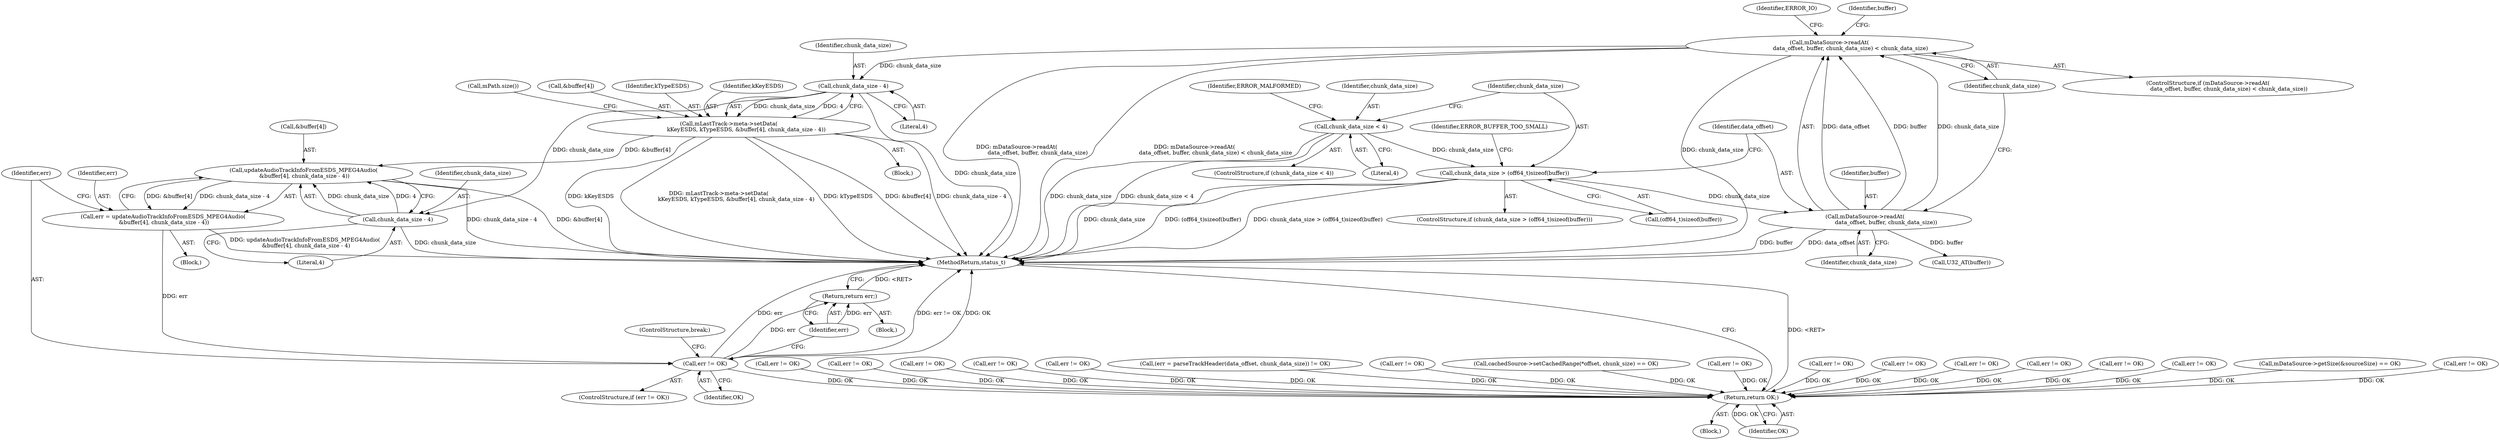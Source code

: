 digraph "0_Android_463a6f807e187828442949d1924e143cf07778c6@API" {
"1002073" [label="(Call,mDataSource->readAt(\n                        data_offset, buffer, chunk_data_size) < chunk_data_size)"];
"1002074" [label="(Call,mDataSource->readAt(\n                        data_offset, buffer, chunk_data_size))"];
"1002063" [label="(Call,chunk_data_size > (off64_t)sizeof(buffer))"];
"1002055" [label="(Call,chunk_data_size < 4)"];
"1002097" [label="(Call,chunk_data_size - 4)"];
"1002090" [label="(Call,mLastTrack->meta->setData(\n                    kKeyESDS, kTypeESDS, &buffer[4], chunk_data_size - 4))"];
"1002120" [label="(Call,updateAudioTrackInfoFromESDS_MPEG4Audio(\n &buffer[4], chunk_data_size - 4))"];
"1002118" [label="(Call,err = updateAudioTrackInfoFromESDS_MPEG4Audio(\n &buffer[4], chunk_data_size - 4))"];
"1002129" [label="(Call,err != OK)"];
"1002133" [label="(Return,return err;)"];
"1002909" [label="(Return,return OK;)"];
"1002125" [label="(Call,chunk_data_size - 4)"];
"1000493" [label="(Call,err != OK)"];
"1002130" [label="(Identifier,err)"];
"1002909" [label="(Return,return OK;)"];
"1002092" [label="(Identifier,kTypeESDS)"];
"1002090" [label="(Call,mLastTrack->meta->setData(\n                    kKeyESDS, kTypeESDS, &buffer[4], chunk_data_size - 4))"];
"1002091" [label="(Identifier,kKeyESDS)"];
"1002063" [label="(Call,chunk_data_size > (off64_t)sizeof(buffer))"];
"1002055" [label="(Call,chunk_data_size < 4)"];
"1002103" [label="(Call,mPath.size())"];
"1002859" [label="(Call,err != OK)"];
"1001973" [label="(Call,err != OK)"];
"1001992" [label="(Call,err != OK)"];
"1002065" [label="(Call,(off64_t)sizeof(buffer))"];
"1002099" [label="(Literal,4)"];
"1002076" [label="(Identifier,buffer)"];
"1002064" [label="(Identifier,chunk_data_size)"];
"1002072" [label="(ControlStructure,if (mDataSource->readAt(\n                        data_offset, buffer, chunk_data_size) < chunk_data_size))"];
"1002093" [label="(Call,&buffer[4])"];
"1002126" [label="(Identifier,chunk_data_size)"];
"1002071" [label="(Identifier,ERROR_BUFFER_TOO_SMALL)"];
"1002121" [label="(Call,&buffer[4])"];
"1002098" [label="(Identifier,chunk_data_size)"];
"1002057" [label="(Literal,4)"];
"1002125" [label="(Call,chunk_data_size - 4)"];
"1000565" [label="(Call,err != OK)"];
"1002116" [label="(Block,)"];
"1001791" [label="(Call,err != OK)"];
"1002135" [label="(ControlStructure,break;)"];
"1000191" [label="(Call,mDataSource->getSize(&sourceSize) == OK)"];
"1002120" [label="(Call,updateAudioTrackInfoFromESDS_MPEG4Audio(\n &buffer[4], chunk_data_size - 4))"];
"1002118" [label="(Call,err = updateAudioTrackInfoFromESDS_MPEG4Audio(\n &buffer[4], chunk_data_size - 4))"];
"1002133" [label="(Return,return err;)"];
"1001824" [label="(Call,err != OK)"];
"1002054" [label="(ControlStructure,if (chunk_data_size < 4))"];
"1001475" [label="(Call,err != OK)"];
"1002127" [label="(Literal,4)"];
"1002081" [label="(Identifier,ERROR_IO)"];
"1002074" [label="(Call,mDataSource->readAt(\n                        data_offset, buffer, chunk_data_size))"];
"1001744" [label="(Call,err != OK)"];
"1002330" [label="(Call,err != OK)"];
"1002295" [label="(Call,err != OK)"];
"1002049" [label="(Block,)"];
"1000106" [label="(Block,)"];
"1001772" [label="(Call,err != OK)"];
"1002078" [label="(Identifier,chunk_data_size)"];
"1002073" [label="(Call,mDataSource->readAt(\n                        data_offset, buffer, chunk_data_size) < chunk_data_size)"];
"1002084" [label="(Call,U32_AT(buffer))"];
"1002075" [label="(Identifier,data_offset)"];
"1002911" [label="(MethodReturn,status_t)"];
"1000988" [label="(Call,(err = parseTrackHeader(data_offset, chunk_data_size)) != OK)"];
"1001954" [label="(Call,err != OK)"];
"1002128" [label="(ControlStructure,if (err != OK))"];
"1002085" [label="(Identifier,buffer)"];
"1002910" [label="(Identifier,OK)"];
"1002056" [label="(Identifier,chunk_data_size)"];
"1002097" [label="(Call,chunk_data_size - 4)"];
"1002131" [label="(Identifier,OK)"];
"1002134" [label="(Identifier,err)"];
"1000394" [label="(Call,cachedSource->setCachedRange(*offset, chunk_size) == OK)"];
"1002132" [label="(Block,)"];
"1002062" [label="(ControlStructure,if (chunk_data_size > (off64_t)sizeof(buffer)))"];
"1002077" [label="(Identifier,chunk_data_size)"];
"1001610" [label="(Call,err != OK)"];
"1002060" [label="(Identifier,ERROR_MALFORMED)"];
"1002119" [label="(Identifier,err)"];
"1002129" [label="(Call,err != OK)"];
"1002073" -> "1002072"  [label="AST: "];
"1002073" -> "1002078"  [label="CFG: "];
"1002074" -> "1002073"  [label="AST: "];
"1002078" -> "1002073"  [label="AST: "];
"1002081" -> "1002073"  [label="CFG: "];
"1002085" -> "1002073"  [label="CFG: "];
"1002073" -> "1002911"  [label="DDG: mDataSource->readAt(\n                        data_offset, buffer, chunk_data_size) < chunk_data_size"];
"1002073" -> "1002911"  [label="DDG: chunk_data_size"];
"1002073" -> "1002911"  [label="DDG: mDataSource->readAt(\n                        data_offset, buffer, chunk_data_size)"];
"1002074" -> "1002073"  [label="DDG: data_offset"];
"1002074" -> "1002073"  [label="DDG: buffer"];
"1002074" -> "1002073"  [label="DDG: chunk_data_size"];
"1002073" -> "1002097"  [label="DDG: chunk_data_size"];
"1002074" -> "1002077"  [label="CFG: "];
"1002075" -> "1002074"  [label="AST: "];
"1002076" -> "1002074"  [label="AST: "];
"1002077" -> "1002074"  [label="AST: "];
"1002078" -> "1002074"  [label="CFG: "];
"1002074" -> "1002911"  [label="DDG: data_offset"];
"1002074" -> "1002911"  [label="DDG: buffer"];
"1002063" -> "1002074"  [label="DDG: chunk_data_size"];
"1002074" -> "1002084"  [label="DDG: buffer"];
"1002063" -> "1002062"  [label="AST: "];
"1002063" -> "1002065"  [label="CFG: "];
"1002064" -> "1002063"  [label="AST: "];
"1002065" -> "1002063"  [label="AST: "];
"1002071" -> "1002063"  [label="CFG: "];
"1002075" -> "1002063"  [label="CFG: "];
"1002063" -> "1002911"  [label="DDG: (off64_t)sizeof(buffer)"];
"1002063" -> "1002911"  [label="DDG: chunk_data_size > (off64_t)sizeof(buffer)"];
"1002063" -> "1002911"  [label="DDG: chunk_data_size"];
"1002055" -> "1002063"  [label="DDG: chunk_data_size"];
"1002055" -> "1002054"  [label="AST: "];
"1002055" -> "1002057"  [label="CFG: "];
"1002056" -> "1002055"  [label="AST: "];
"1002057" -> "1002055"  [label="AST: "];
"1002060" -> "1002055"  [label="CFG: "];
"1002064" -> "1002055"  [label="CFG: "];
"1002055" -> "1002911"  [label="DDG: chunk_data_size < 4"];
"1002055" -> "1002911"  [label="DDG: chunk_data_size"];
"1002097" -> "1002090"  [label="AST: "];
"1002097" -> "1002099"  [label="CFG: "];
"1002098" -> "1002097"  [label="AST: "];
"1002099" -> "1002097"  [label="AST: "];
"1002090" -> "1002097"  [label="CFG: "];
"1002097" -> "1002911"  [label="DDG: chunk_data_size"];
"1002097" -> "1002090"  [label="DDG: chunk_data_size"];
"1002097" -> "1002090"  [label="DDG: 4"];
"1002097" -> "1002125"  [label="DDG: chunk_data_size"];
"1002090" -> "1002049"  [label="AST: "];
"1002091" -> "1002090"  [label="AST: "];
"1002092" -> "1002090"  [label="AST: "];
"1002093" -> "1002090"  [label="AST: "];
"1002103" -> "1002090"  [label="CFG: "];
"1002090" -> "1002911"  [label="DDG: chunk_data_size - 4"];
"1002090" -> "1002911"  [label="DDG: kKeyESDS"];
"1002090" -> "1002911"  [label="DDG: mLastTrack->meta->setData(\n                    kKeyESDS, kTypeESDS, &buffer[4], chunk_data_size - 4)"];
"1002090" -> "1002911"  [label="DDG: kTypeESDS"];
"1002090" -> "1002911"  [label="DDG: &buffer[4]"];
"1002090" -> "1002120"  [label="DDG: &buffer[4]"];
"1002120" -> "1002118"  [label="AST: "];
"1002120" -> "1002125"  [label="CFG: "];
"1002121" -> "1002120"  [label="AST: "];
"1002125" -> "1002120"  [label="AST: "];
"1002118" -> "1002120"  [label="CFG: "];
"1002120" -> "1002911"  [label="DDG: &buffer[4]"];
"1002120" -> "1002911"  [label="DDG: chunk_data_size - 4"];
"1002120" -> "1002118"  [label="DDG: &buffer[4]"];
"1002120" -> "1002118"  [label="DDG: chunk_data_size - 4"];
"1002125" -> "1002120"  [label="DDG: chunk_data_size"];
"1002125" -> "1002120"  [label="DDG: 4"];
"1002118" -> "1002116"  [label="AST: "];
"1002119" -> "1002118"  [label="AST: "];
"1002130" -> "1002118"  [label="CFG: "];
"1002118" -> "1002911"  [label="DDG: updateAudioTrackInfoFromESDS_MPEG4Audio(\n &buffer[4], chunk_data_size - 4)"];
"1002118" -> "1002129"  [label="DDG: err"];
"1002129" -> "1002128"  [label="AST: "];
"1002129" -> "1002131"  [label="CFG: "];
"1002130" -> "1002129"  [label="AST: "];
"1002131" -> "1002129"  [label="AST: "];
"1002134" -> "1002129"  [label="CFG: "];
"1002135" -> "1002129"  [label="CFG: "];
"1002129" -> "1002911"  [label="DDG: OK"];
"1002129" -> "1002911"  [label="DDG: err"];
"1002129" -> "1002911"  [label="DDG: err != OK"];
"1002129" -> "1002133"  [label="DDG: err"];
"1002129" -> "1002909"  [label="DDG: OK"];
"1002133" -> "1002132"  [label="AST: "];
"1002133" -> "1002134"  [label="CFG: "];
"1002134" -> "1002133"  [label="AST: "];
"1002911" -> "1002133"  [label="CFG: "];
"1002133" -> "1002911"  [label="DDG: <RET>"];
"1002134" -> "1002133"  [label="DDG: err"];
"1002909" -> "1000106"  [label="AST: "];
"1002909" -> "1002910"  [label="CFG: "];
"1002910" -> "1002909"  [label="AST: "];
"1002911" -> "1002909"  [label="CFG: "];
"1002909" -> "1002911"  [label="DDG: <RET>"];
"1002910" -> "1002909"  [label="DDG: OK"];
"1002295" -> "1002909"  [label="DDG: OK"];
"1000191" -> "1002909"  [label="DDG: OK"];
"1001744" -> "1002909"  [label="DDG: OK"];
"1000493" -> "1002909"  [label="DDG: OK"];
"1000565" -> "1002909"  [label="DDG: OK"];
"1001772" -> "1002909"  [label="DDG: OK"];
"1001791" -> "1002909"  [label="DDG: OK"];
"1000394" -> "1002909"  [label="DDG: OK"];
"1002859" -> "1002909"  [label="DDG: OK"];
"1001973" -> "1002909"  [label="DDG: OK"];
"1001475" -> "1002909"  [label="DDG: OK"];
"1001610" -> "1002909"  [label="DDG: OK"];
"1001992" -> "1002909"  [label="DDG: OK"];
"1001954" -> "1002909"  [label="DDG: OK"];
"1000988" -> "1002909"  [label="DDG: OK"];
"1001824" -> "1002909"  [label="DDG: OK"];
"1002330" -> "1002909"  [label="DDG: OK"];
"1002125" -> "1002127"  [label="CFG: "];
"1002126" -> "1002125"  [label="AST: "];
"1002127" -> "1002125"  [label="AST: "];
"1002125" -> "1002911"  [label="DDG: chunk_data_size"];
}

